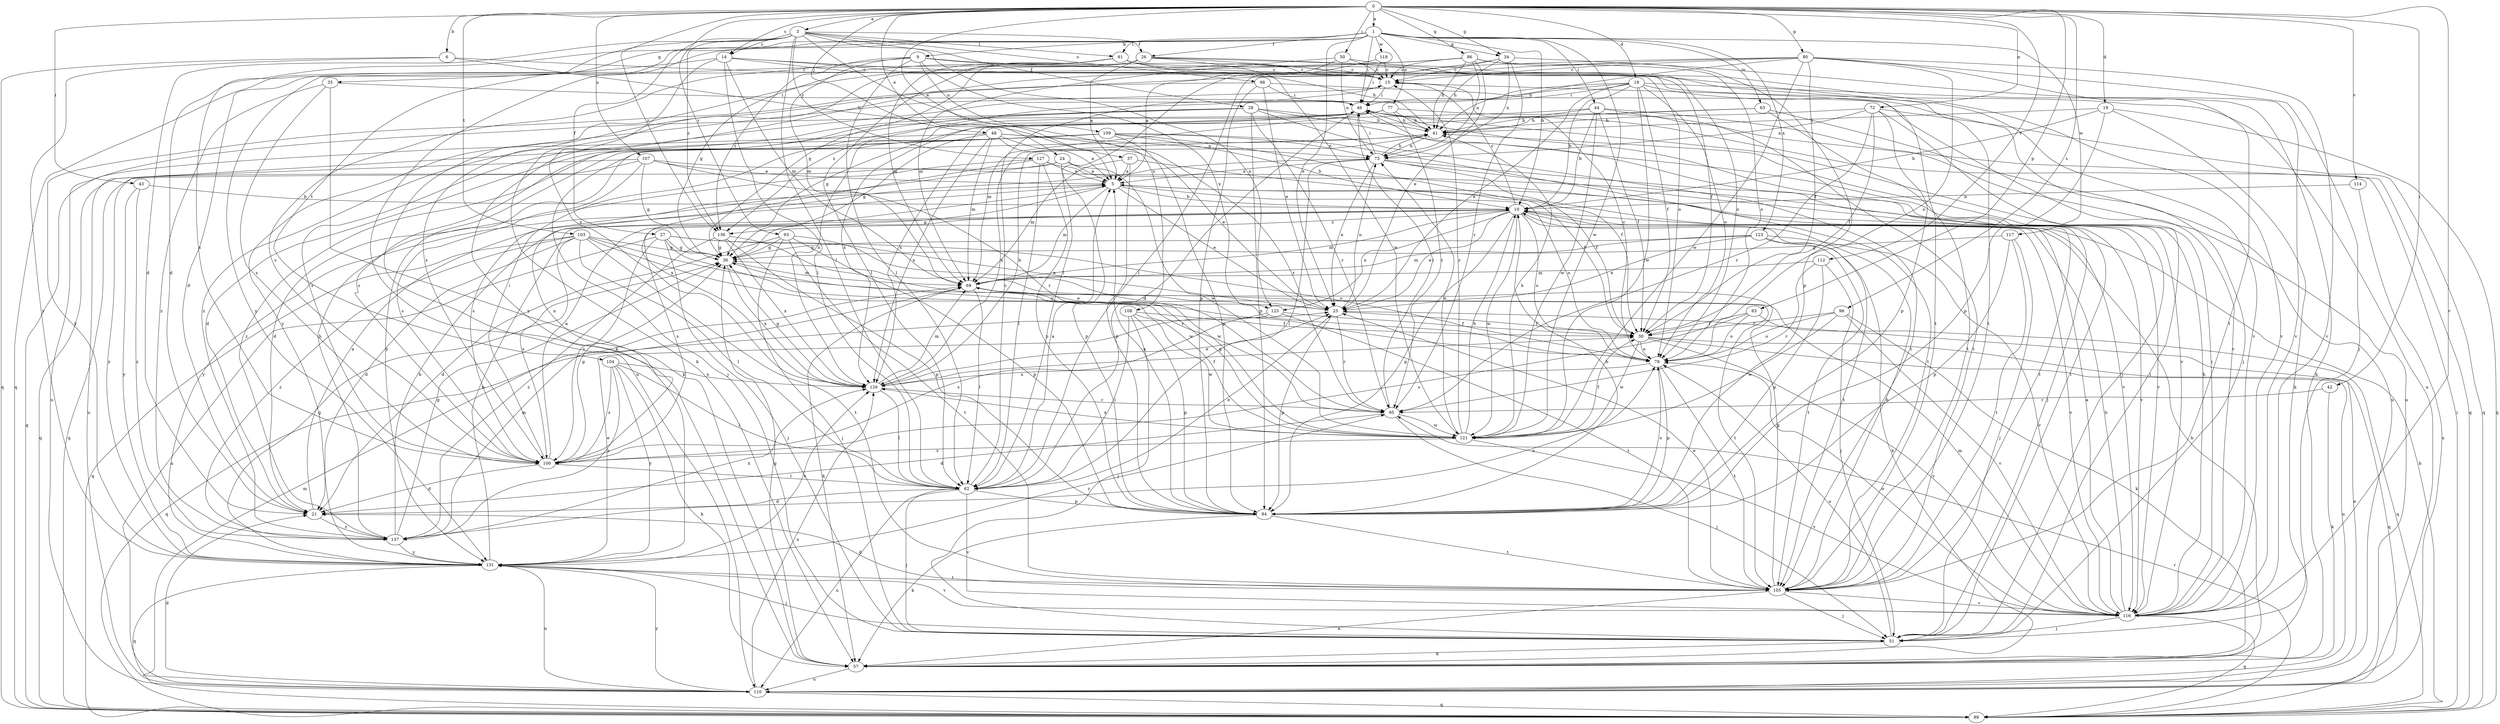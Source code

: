 strict digraph  {
0;
1;
3;
5;
6;
9;
10;
14;
15;
18;
19;
21;
24;
25;
26;
27;
28;
30;
34;
35;
36;
37;
41;
42;
43;
44;
46;
48;
50;
51;
57;
61;
62;
63;
69;
72;
73;
77;
79;
80;
83;
84;
86;
89;
93;
95;
96;
98;
100;
103;
104;
105;
107;
108;
109;
110;
112;
114;
116;
117;
118;
121;
123;
125;
126;
127;
131;
136;
137;
0 -> 1  [label=a];
0 -> 3  [label=a];
0 -> 5  [label=a];
0 -> 6  [label=b];
0 -> 14  [label=c];
0 -> 18  [label=d];
0 -> 19  [label=d];
0 -> 24  [label=e];
0 -> 34  [label=g];
0 -> 42  [label=i];
0 -> 43  [label=i];
0 -> 48  [label=j];
0 -> 50  [label=j];
0 -> 72  [label=n];
0 -> 80  [label=p];
0 -> 83  [label=p];
0 -> 86  [label=q];
0 -> 93  [label=r];
0 -> 96  [label=s];
0 -> 103  [label=t];
0 -> 107  [label=u];
0 -> 112  [label=v];
0 -> 114  [label=v];
0 -> 116  [label=v];
0 -> 136  [label=z];
1 -> 9  [label=b];
1 -> 10  [label=b];
1 -> 21  [label=d];
1 -> 25  [label=e];
1 -> 26  [label=f];
1 -> 34  [label=g];
1 -> 35  [label=g];
1 -> 44  [label=i];
1 -> 46  [label=i];
1 -> 57  [label=k];
1 -> 61  [label=l];
1 -> 63  [label=m];
1 -> 77  [label=o];
1 -> 104  [label=t];
1 -> 117  [label=w];
1 -> 118  [label=w];
1 -> 121  [label=w];
1 -> 123  [label=x];
3 -> 14  [label=c];
3 -> 21  [label=d];
3 -> 26  [label=f];
3 -> 27  [label=f];
3 -> 28  [label=f];
3 -> 61  [label=l];
3 -> 62  [label=l];
3 -> 98  [label=s];
3 -> 100  [label=s];
3 -> 108  [label=u];
3 -> 125  [label=x];
3 -> 127  [label=y];
3 -> 136  [label=z];
5 -> 10  [label=b];
5 -> 25  [label=e];
5 -> 36  [label=g];
5 -> 69  [label=m];
5 -> 79  [label=o];
5 -> 116  [label=v];
5 -> 131  [label=y];
6 -> 15  [label=c];
6 -> 37  [label=h];
6 -> 89  [label=q];
6 -> 131  [label=y];
9 -> 15  [label=c];
9 -> 62  [label=l];
9 -> 69  [label=m];
9 -> 100  [label=s];
9 -> 109  [label=u];
9 -> 116  [label=v];
9 -> 125  [label=x];
9 -> 136  [label=z];
10 -> 15  [label=c];
10 -> 25  [label=e];
10 -> 69  [label=m];
10 -> 79  [label=o];
10 -> 84  [label=p];
10 -> 100  [label=s];
10 -> 105  [label=t];
10 -> 116  [label=v];
10 -> 121  [label=w];
10 -> 125  [label=x];
10 -> 136  [label=z];
14 -> 15  [label=c];
14 -> 62  [label=l];
14 -> 69  [label=m];
14 -> 79  [label=o];
14 -> 89  [label=q];
14 -> 105  [label=t];
14 -> 126  [label=x];
15 -> 46  [label=i];
15 -> 110  [label=u];
15 -> 131  [label=y];
18 -> 10  [label=b];
18 -> 25  [label=e];
18 -> 30  [label=f];
18 -> 46  [label=i];
18 -> 51  [label=j];
18 -> 57  [label=k];
18 -> 79  [label=o];
18 -> 121  [label=w];
18 -> 136  [label=z];
18 -> 137  [label=z];
19 -> 10  [label=b];
19 -> 41  [label=h];
19 -> 57  [label=k];
19 -> 84  [label=p];
19 -> 89  [label=q];
21 -> 5  [label=a];
21 -> 137  [label=z];
24 -> 5  [label=a];
24 -> 84  [label=p];
24 -> 89  [label=q];
24 -> 100  [label=s];
24 -> 121  [label=w];
25 -> 30  [label=f];
25 -> 73  [label=n];
25 -> 84  [label=p];
25 -> 95  [label=r];
26 -> 5  [label=a];
26 -> 15  [label=c];
26 -> 30  [label=f];
26 -> 36  [label=g];
26 -> 57  [label=k];
26 -> 110  [label=u];
26 -> 116  [label=v];
26 -> 121  [label=w];
27 -> 25  [label=e];
27 -> 36  [label=g];
27 -> 51  [label=j];
27 -> 79  [label=o];
27 -> 95  [label=r];
27 -> 100  [label=s];
27 -> 110  [label=u];
28 -> 41  [label=h];
28 -> 51  [label=j];
28 -> 84  [label=p];
28 -> 95  [label=r];
28 -> 100  [label=s];
28 -> 105  [label=t];
28 -> 110  [label=u];
28 -> 116  [label=v];
30 -> 79  [label=o];
30 -> 89  [label=q];
30 -> 110  [label=u];
30 -> 116  [label=v];
30 -> 121  [label=w];
34 -> 15  [label=c];
34 -> 41  [label=h];
34 -> 62  [label=l];
34 -> 73  [label=n];
34 -> 95  [label=r];
34 -> 116  [label=v];
35 -> 46  [label=i];
35 -> 57  [label=k];
35 -> 100  [label=s];
35 -> 137  [label=z];
36 -> 69  [label=m];
36 -> 126  [label=x];
37 -> 5  [label=a];
37 -> 30  [label=f];
37 -> 69  [label=m];
37 -> 84  [label=p];
41 -> 73  [label=n];
41 -> 126  [label=x];
42 -> 57  [label=k];
42 -> 95  [label=r];
43 -> 10  [label=b];
43 -> 131  [label=y];
43 -> 137  [label=z];
44 -> 10  [label=b];
44 -> 30  [label=f];
44 -> 36  [label=g];
44 -> 41  [label=h];
44 -> 105  [label=t];
44 -> 110  [label=u];
44 -> 121  [label=w];
46 -> 41  [label=h];
46 -> 51  [label=j];
46 -> 62  [label=l];
46 -> 100  [label=s];
46 -> 126  [label=x];
48 -> 5  [label=a];
48 -> 25  [label=e];
48 -> 36  [label=g];
48 -> 69  [label=m];
48 -> 73  [label=n];
48 -> 89  [label=q];
48 -> 95  [label=r];
48 -> 126  [label=x];
50 -> 5  [label=a];
50 -> 15  [label=c];
50 -> 69  [label=m];
50 -> 73  [label=n];
50 -> 79  [label=o];
51 -> 46  [label=i];
51 -> 57  [label=k];
51 -> 79  [label=o];
57 -> 10  [label=b];
57 -> 36  [label=g];
57 -> 110  [label=u];
61 -> 15  [label=c];
61 -> 36  [label=g];
61 -> 41  [label=h];
61 -> 62  [label=l];
61 -> 69  [label=m];
61 -> 105  [label=t];
62 -> 5  [label=a];
62 -> 15  [label=c];
62 -> 21  [label=d];
62 -> 25  [label=e];
62 -> 51  [label=j];
62 -> 84  [label=p];
62 -> 110  [label=u];
62 -> 116  [label=v];
63 -> 41  [label=h];
63 -> 105  [label=t];
63 -> 110  [label=u];
63 -> 126  [label=x];
69 -> 25  [label=e];
69 -> 57  [label=k];
69 -> 62  [label=l];
69 -> 105  [label=t];
72 -> 30  [label=f];
72 -> 41  [label=h];
72 -> 51  [label=j];
72 -> 73  [label=n];
72 -> 84  [label=p];
72 -> 89  [label=q];
72 -> 95  [label=r];
73 -> 5  [label=a];
73 -> 25  [label=e];
73 -> 30  [label=f];
73 -> 41  [label=h];
73 -> 46  [label=i];
73 -> 51  [label=j];
73 -> 62  [label=l];
73 -> 105  [label=t];
77 -> 41  [label=h];
77 -> 69  [label=m];
77 -> 89  [label=q];
77 -> 95  [label=r];
77 -> 126  [label=x];
79 -> 15  [label=c];
79 -> 84  [label=p];
79 -> 105  [label=t];
79 -> 126  [label=x];
80 -> 15  [label=c];
80 -> 30  [label=f];
80 -> 41  [label=h];
80 -> 51  [label=j];
80 -> 79  [label=o];
80 -> 100  [label=s];
80 -> 105  [label=t];
80 -> 116  [label=v];
80 -> 121  [label=w];
80 -> 131  [label=y];
83 -> 30  [label=f];
83 -> 79  [label=o];
83 -> 89  [label=q];
83 -> 100  [label=s];
84 -> 5  [label=a];
84 -> 10  [label=b];
84 -> 57  [label=k];
84 -> 79  [label=o];
84 -> 105  [label=t];
86 -> 15  [label=c];
86 -> 21  [label=d];
86 -> 25  [label=e];
86 -> 41  [label=h];
86 -> 73  [label=n];
86 -> 79  [label=o];
86 -> 84  [label=p];
86 -> 131  [label=y];
89 -> 10  [label=b];
89 -> 46  [label=i];
89 -> 95  [label=r];
93 -> 21  [label=d];
93 -> 36  [label=g];
93 -> 51  [label=j];
93 -> 79  [label=o];
93 -> 84  [label=p];
93 -> 105  [label=t];
95 -> 21  [label=d];
95 -> 46  [label=i];
95 -> 51  [label=j];
95 -> 121  [label=w];
96 -> 30  [label=f];
96 -> 57  [label=k];
96 -> 79  [label=o];
96 -> 116  [label=v];
96 -> 121  [label=w];
98 -> 25  [label=e];
98 -> 46  [label=i];
98 -> 84  [label=p];
98 -> 116  [label=v];
98 -> 131  [label=y];
100 -> 5  [label=a];
100 -> 21  [label=d];
100 -> 36  [label=g];
100 -> 46  [label=i];
100 -> 62  [label=l];
100 -> 73  [label=n];
103 -> 21  [label=d];
103 -> 36  [label=g];
103 -> 62  [label=l];
103 -> 79  [label=o];
103 -> 89  [label=q];
103 -> 100  [label=s];
103 -> 105  [label=t];
103 -> 121  [label=w];
103 -> 137  [label=z];
104 -> 57  [label=k];
104 -> 62  [label=l];
104 -> 100  [label=s];
104 -> 126  [label=x];
104 -> 131  [label=y];
104 -> 137  [label=z];
105 -> 10  [label=b];
105 -> 21  [label=d];
105 -> 25  [label=e];
105 -> 36  [label=g];
105 -> 51  [label=j];
105 -> 57  [label=k];
105 -> 116  [label=v];
107 -> 5  [label=a];
107 -> 36  [label=g];
107 -> 89  [label=q];
107 -> 95  [label=r];
107 -> 100  [label=s];
107 -> 116  [label=v];
107 -> 131  [label=y];
108 -> 30  [label=f];
108 -> 51  [label=j];
108 -> 62  [label=l];
108 -> 84  [label=p];
108 -> 121  [label=w];
109 -> 10  [label=b];
109 -> 21  [label=d];
109 -> 30  [label=f];
109 -> 73  [label=n];
109 -> 84  [label=p];
109 -> 105  [label=t];
109 -> 110  [label=u];
109 -> 131  [label=y];
109 -> 137  [label=z];
110 -> 21  [label=d];
110 -> 25  [label=e];
110 -> 69  [label=m];
110 -> 89  [label=q];
110 -> 126  [label=x];
110 -> 131  [label=y];
112 -> 51  [label=j];
112 -> 69  [label=m];
112 -> 84  [label=p];
112 -> 95  [label=r];
114 -> 10  [label=b];
114 -> 110  [label=u];
116 -> 5  [label=a];
116 -> 10  [label=b];
116 -> 41  [label=h];
116 -> 46  [label=i];
116 -> 51  [label=j];
116 -> 69  [label=m];
116 -> 79  [label=o];
116 -> 89  [label=q];
117 -> 36  [label=g];
117 -> 51  [label=j];
117 -> 84  [label=p];
117 -> 105  [label=t];
118 -> 15  [label=c];
118 -> 46  [label=i];
118 -> 62  [label=l];
121 -> 10  [label=b];
121 -> 15  [label=c];
121 -> 30  [label=f];
121 -> 36  [label=g];
121 -> 41  [label=h];
121 -> 73  [label=n];
121 -> 100  [label=s];
121 -> 116  [label=v];
121 -> 126  [label=x];
123 -> 25  [label=e];
123 -> 36  [label=g];
123 -> 57  [label=k];
123 -> 69  [label=m];
123 -> 105  [label=t];
123 -> 116  [label=v];
125 -> 30  [label=f];
125 -> 89  [label=q];
125 -> 100  [label=s];
125 -> 105  [label=t];
126 -> 25  [label=e];
126 -> 30  [label=f];
126 -> 36  [label=g];
126 -> 41  [label=h];
126 -> 62  [label=l];
126 -> 69  [label=m];
126 -> 95  [label=r];
127 -> 5  [label=a];
127 -> 21  [label=d];
127 -> 62  [label=l];
127 -> 84  [label=p];
127 -> 116  [label=v];
127 -> 126  [label=x];
131 -> 10  [label=b];
131 -> 25  [label=e];
131 -> 36  [label=g];
131 -> 51  [label=j];
131 -> 89  [label=q];
131 -> 95  [label=r];
131 -> 105  [label=t];
131 -> 110  [label=u];
131 -> 116  [label=v];
131 -> 126  [label=x];
136 -> 36  [label=g];
136 -> 84  [label=p];
136 -> 121  [label=w];
136 -> 126  [label=x];
136 -> 137  [label=z];
137 -> 10  [label=b];
137 -> 36  [label=g];
137 -> 41  [label=h];
137 -> 69  [label=m];
137 -> 79  [label=o];
137 -> 126  [label=x];
137 -> 131  [label=y];
}
